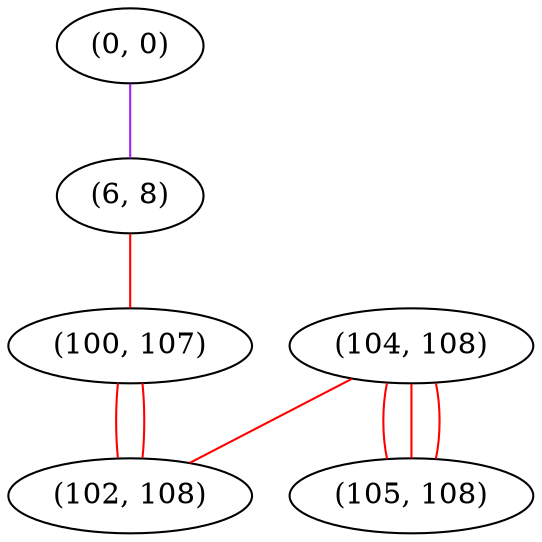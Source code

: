 graph "" {
"(0, 0)";
"(6, 8)";
"(104, 108)";
"(100, 107)";
"(102, 108)";
"(105, 108)";
"(0, 0)" -- "(6, 8)"  [color=purple, key=0, weight=4];
"(6, 8)" -- "(100, 107)"  [color=red, key=0, weight=1];
"(104, 108)" -- "(102, 108)"  [color=red, key=0, weight=1];
"(104, 108)" -- "(105, 108)"  [color=red, key=0, weight=1];
"(104, 108)" -- "(105, 108)"  [color=red, key=1, weight=1];
"(104, 108)" -- "(105, 108)"  [color=red, key=2, weight=1];
"(100, 107)" -- "(102, 108)"  [color=red, key=0, weight=1];
"(100, 107)" -- "(102, 108)"  [color=red, key=1, weight=1];
}
